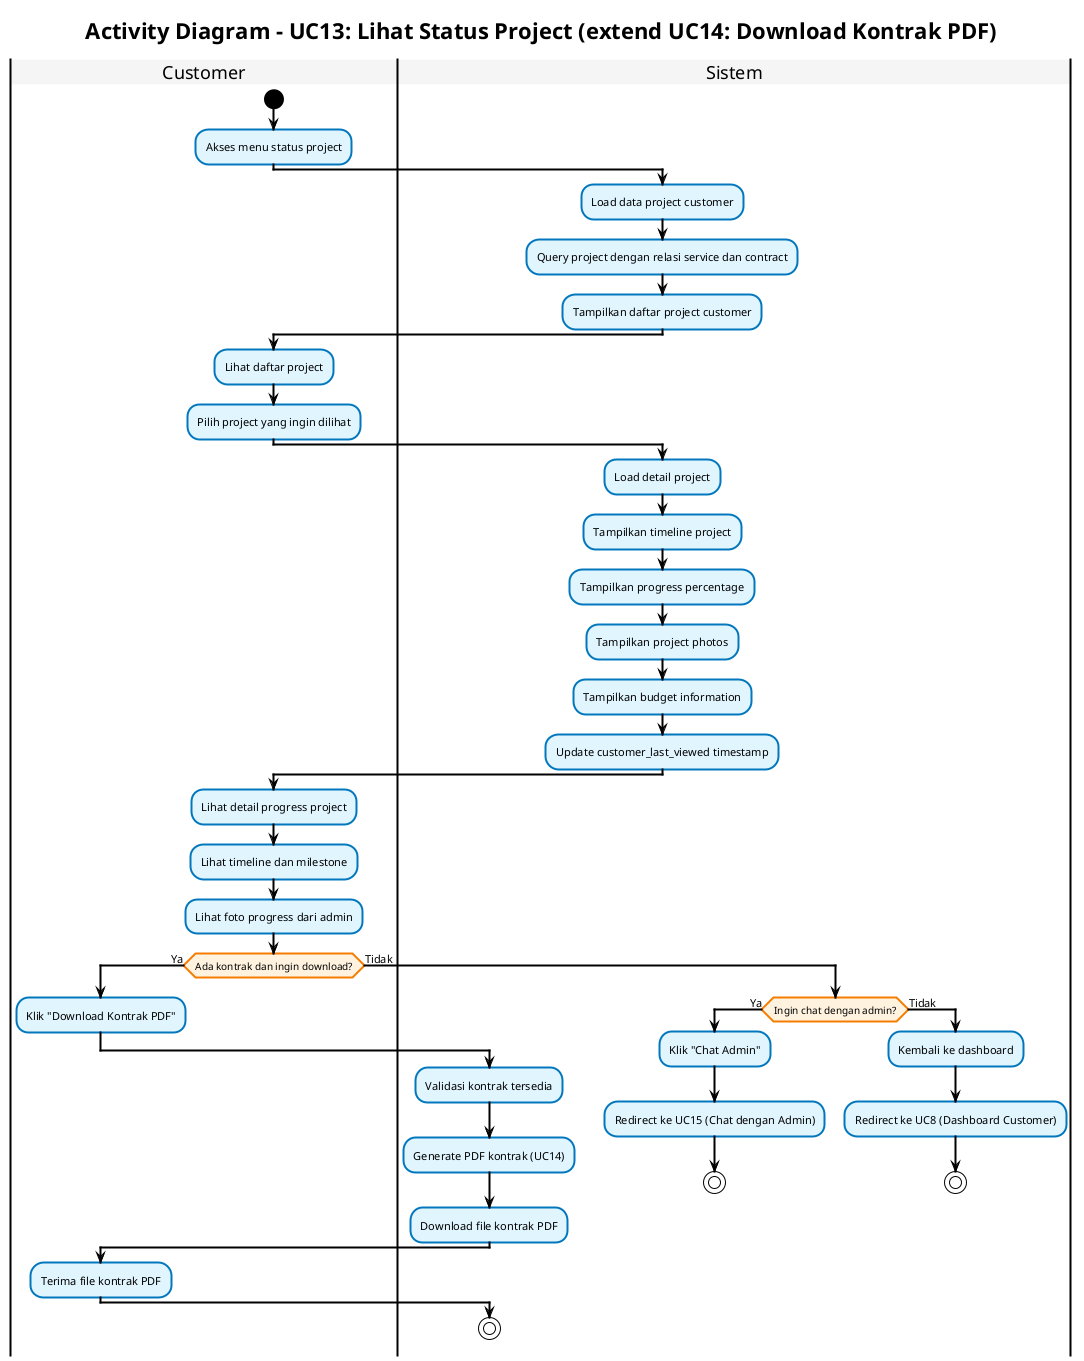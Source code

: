 @startuml

!theme plain
skinparam backgroundColor white
skinparam shadowing false
skinparam handwritten false

' Styling untuk swimlane yang rapi
skinparam activity {
    BackgroundColor #E1F5FE
    BorderColor #0277BD
    BorderThickness 2
    FontSize 11
}

skinparam activityDiamond {
    BackgroundColor #FFF3E0
    BorderColor #F57C00
    BorderThickness 2
    FontSize 10
}

skinparam activityStart {
    Color black
}

skinparam activityEnd {
    Color black
}

skinparam arrow {
    Color black
    Thickness 2
}

skinparam swimlane {
    BorderColor black
    BorderThickness 2
    TitleBackgroundColor #F5F5F5
}

skinparam linetype ortho

title **Activity Diagram - UC13: Lihat Status Project (extend UC14: Download Kontrak PDF)**

|Customer|
start
:Akses menu status project;

|Sistem|
:Load data project customer;
:Query project dengan relasi service dan contract;
:Tampilkan daftar project customer;

|Customer|
:Lihat daftar project;
:Pilih project yang ingin dilihat;

|Sistem|
:Load detail project;
:Tampilkan timeline project;
:Tampilkan progress percentage;
:Tampilkan project photos;
:Tampilkan budget information;
:Update customer_last_viewed timestamp;

|Customer|
:Lihat detail progress project;
:Lihat timeline dan milestone;
:Lihat foto progress dari admin;

if (Ada kontrak dan ingin download?) then (Ya)
  :Klik "Download Kontrak PDF";

  |Sistem|
  :Validasi kontrak tersedia;
  :Generate PDF kontrak (UC14);
  :Download file kontrak PDF;

  |Customer|
  :Terima file kontrak PDF;

  |Sistem|
  stop
else (Tidak)
  if (Ingin chat dengan admin?) then (Ya)
    :Klik "Chat Admin";

    |Sistem|
    :Redirect ke UC15 (Chat dengan Admin);
    stop
  else (Tidak)
    :Kembali ke dashboard;

    |Sistem|
    :Redirect ke UC8 (Dashboard Customer);
    stop
  endif
endif

@enduml
